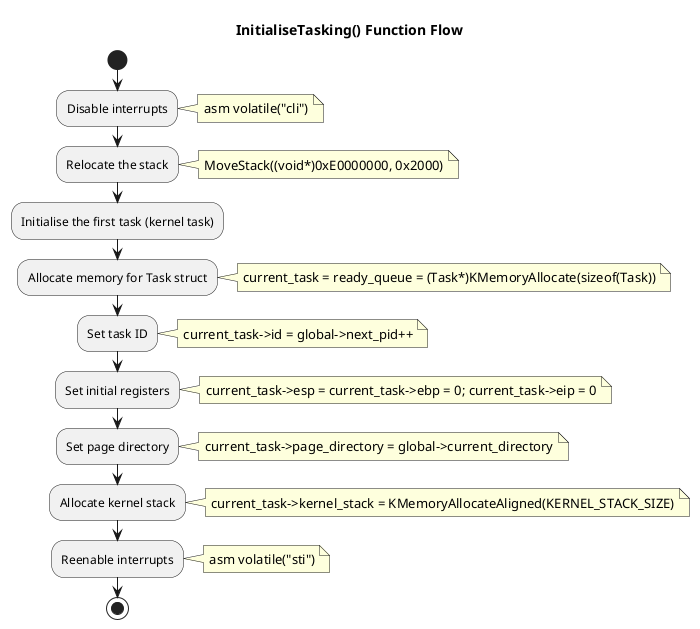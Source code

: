 @startuml InitialiseTasking_Flow

title InitialiseTasking() Function Flow

start

:Disable interrupts;
note right: asm volatile("cli")

:Relocate the stack;
note right: MoveStack((void*)0xE0000000, 0x2000)

:Initialise the first task (kernel task);

:Allocate memory for Task struct;
note right: current_task = ready_queue = (Task*)KMemoryAllocate(sizeof(Task))

:Set task ID;
note right: current_task->id = global->next_pid++

:Set initial registers;
note right: current_task->esp = current_task->ebp = 0; current_task->eip = 0

:Set page directory;
note right: current_task->page_directory = global->current_directory

:Allocate kernel stack;
note right: current_task->kernel_stack = KMemoryAllocateAligned(KERNEL_STACK_SIZE)

:Reenable interrupts;
note right: asm volatile("sti")

stop

@enduml